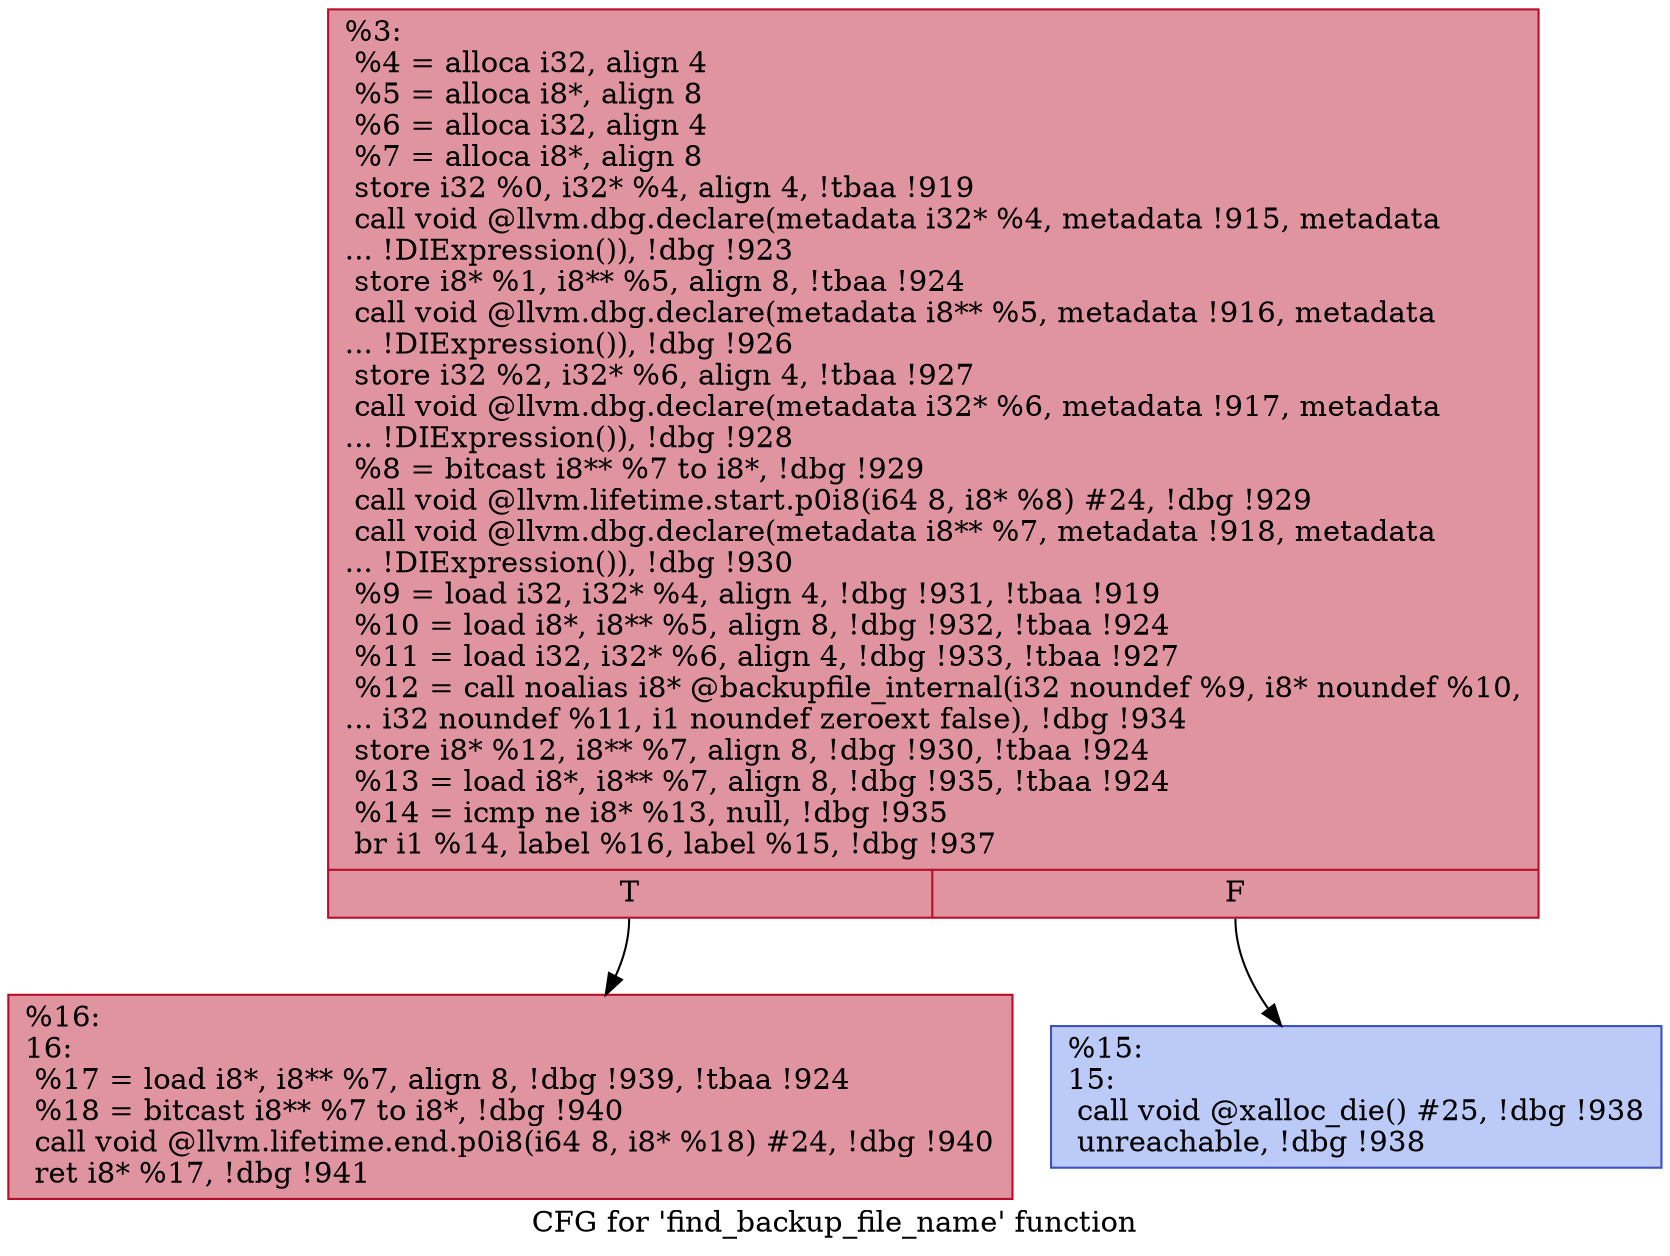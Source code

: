 digraph "CFG for 'find_backup_file_name' function" {
	label="CFG for 'find_backup_file_name' function";

	Node0xb0ae50 [shape=record,color="#b70d28ff", style=filled, fillcolor="#b70d2870",label="{%3:\l  %4 = alloca i32, align 4\l  %5 = alloca i8*, align 8\l  %6 = alloca i32, align 4\l  %7 = alloca i8*, align 8\l  store i32 %0, i32* %4, align 4, !tbaa !919\l  call void @llvm.dbg.declare(metadata i32* %4, metadata !915, metadata\l... !DIExpression()), !dbg !923\l  store i8* %1, i8** %5, align 8, !tbaa !924\l  call void @llvm.dbg.declare(metadata i8** %5, metadata !916, metadata\l... !DIExpression()), !dbg !926\l  store i32 %2, i32* %6, align 4, !tbaa !927\l  call void @llvm.dbg.declare(metadata i32* %6, metadata !917, metadata\l... !DIExpression()), !dbg !928\l  %8 = bitcast i8** %7 to i8*, !dbg !929\l  call void @llvm.lifetime.start.p0i8(i64 8, i8* %8) #24, !dbg !929\l  call void @llvm.dbg.declare(metadata i8** %7, metadata !918, metadata\l... !DIExpression()), !dbg !930\l  %9 = load i32, i32* %4, align 4, !dbg !931, !tbaa !919\l  %10 = load i8*, i8** %5, align 8, !dbg !932, !tbaa !924\l  %11 = load i32, i32* %6, align 4, !dbg !933, !tbaa !927\l  %12 = call noalias i8* @backupfile_internal(i32 noundef %9, i8* noundef %10,\l... i32 noundef %11, i1 noundef zeroext false), !dbg !934\l  store i8* %12, i8** %7, align 8, !dbg !930, !tbaa !924\l  %13 = load i8*, i8** %7, align 8, !dbg !935, !tbaa !924\l  %14 = icmp ne i8* %13, null, !dbg !935\l  br i1 %14, label %16, label %15, !dbg !937\l|{<s0>T|<s1>F}}"];
	Node0xb0ae50:s0 -> Node0xb0aef0;
	Node0xb0ae50:s1 -> Node0xb0aea0;
	Node0xb0aea0 [shape=record,color="#3d50c3ff", style=filled, fillcolor="#6687ed70",label="{%15:\l15:                                               \l  call void @xalloc_die() #25, !dbg !938\l  unreachable, !dbg !938\l}"];
	Node0xb0aef0 [shape=record,color="#b70d28ff", style=filled, fillcolor="#b70d2870",label="{%16:\l16:                                               \l  %17 = load i8*, i8** %7, align 8, !dbg !939, !tbaa !924\l  %18 = bitcast i8** %7 to i8*, !dbg !940\l  call void @llvm.lifetime.end.p0i8(i64 8, i8* %18) #24, !dbg !940\l  ret i8* %17, !dbg !941\l}"];
}
